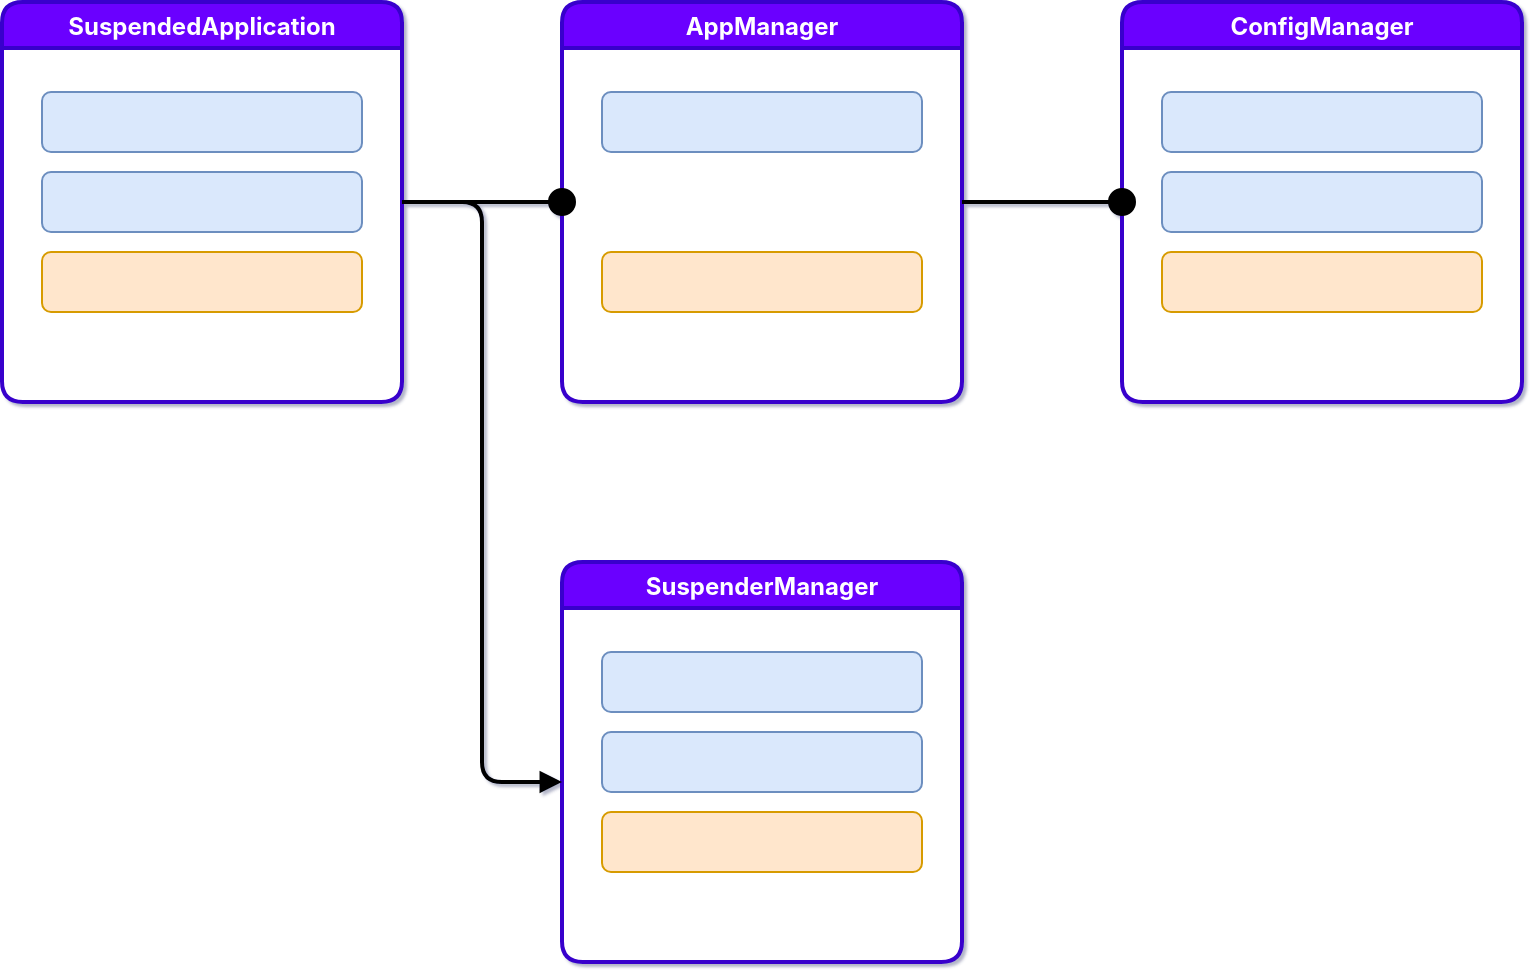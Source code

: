 <mxfile pages="2">
    <diagram id="j1ny3Ss1Q0sh5PDAtYMi" name="flow">
        <mxGraphModel dx="1036" dy="650" grid="1" gridSize="10" guides="1" tooltips="1" connect="1" arrows="1" fold="1" page="1" pageScale="1" pageWidth="1654" pageHeight="1169" math="0" shadow="1">
            <root>
                <mxCell id="9WSpmLzHRRsmoLOSvqGu-0"/>
                <mxCell id="9WSpmLzHRRsmoLOSvqGu-1" parent="9WSpmLzHRRsmoLOSvqGu-0"/>
                <mxCell id="9WSpmLzHRRsmoLOSvqGu-22" value="SuspendedApplication" style="swimlane;fillColor=#6a00ff;strokeColor=#3700CC;fontColor=#ffffff;strokeWidth=2;rounded=1;shadow=0;sketch=0;glass=0;fontFamily=Inter;fontSource=https%3A%2F%2Ffonts.googleapis.com%2Fcss%3Ffamily%3DInter;swimlaneFillColor=#ffffff;startSize=23;" parent="9WSpmLzHRRsmoLOSvqGu-1" vertex="1">
                    <mxGeometry x="80" y="40" width="200" height="200" as="geometry"/>
                </mxCell>
                <mxCell id="2" value="" style="rounded=1;whiteSpace=wrap;html=1;fontFamily=Inter;fontSource=https%3A%2F%2Ffonts.googleapis.com%2Fcss%3Ffamily%3DInter;fillColor=#dae8fc;strokeColor=#6c8ebf;fontColor=#1A1A1A;" parent="9WSpmLzHRRsmoLOSvqGu-22" vertex="1">
                    <mxGeometry x="20" y="45" width="160" height="30" as="geometry"/>
                </mxCell>
                <mxCell id="3" value="" style="rounded=1;whiteSpace=wrap;html=1;fontFamily=Inter;fontSource=https%3A%2F%2Ffonts.googleapis.com%2Fcss%3Ffamily%3DInter;fillColor=#dae8fc;strokeColor=#6c8ebf;fontColor=#1A1A1A;" parent="9WSpmLzHRRsmoLOSvqGu-22" vertex="1">
                    <mxGeometry x="20" y="85" width="160" height="30" as="geometry"/>
                </mxCell>
                <mxCell id="9WSpmLzHRRsmoLOSvqGu-13" value="" style="rounded=1;whiteSpace=wrap;html=1;fontFamily=Inter;fontSource=https%3A%2F%2Ffonts.googleapis.com%2Fcss%3Ffamily%3DInter;fillColor=#ffe6cc;strokeColor=#d79b00;fontColor=#1A1A1A;" parent="9WSpmLzHRRsmoLOSvqGu-22" vertex="1">
                    <mxGeometry x="20" y="125" width="160" height="30" as="geometry"/>
                </mxCell>
                <mxCell id="jxs49lWqhhuUrKM6y8-y-3" value="AppManager" style="swimlane;fillColor=#6a00ff;strokeColor=#3700CC;fontColor=#ffffff;strokeWidth=2;rounded=1;shadow=0;sketch=0;glass=0;fontFamily=Inter;fontSource=https%3A%2F%2Ffonts.googleapis.com%2Fcss%3Ffamily%3DInter;swimlaneFillColor=#ffffff;startSize=23;" vertex="1" parent="9WSpmLzHRRsmoLOSvqGu-1">
                    <mxGeometry x="360" y="40" width="200" height="200" as="geometry"/>
                </mxCell>
                <mxCell id="jxs49lWqhhuUrKM6y8-y-4" value="" style="rounded=1;whiteSpace=wrap;html=1;fontFamily=Inter;fontSource=https%3A%2F%2Ffonts.googleapis.com%2Fcss%3Ffamily%3DInter;fillColor=#dae8fc;strokeColor=#6c8ebf;fontColor=#1A1A1A;" vertex="1" parent="jxs49lWqhhuUrKM6y8-y-3">
                    <mxGeometry x="20" y="45" width="160" height="30" as="geometry"/>
                </mxCell>
                <mxCell id="jxs49lWqhhuUrKM6y8-y-6" value="" style="rounded=1;whiteSpace=wrap;html=1;fontFamily=Inter;fontSource=https%3A%2F%2Ffonts.googleapis.com%2Fcss%3Ffamily%3DInter;fillColor=#ffe6cc;strokeColor=#d79b00;fontColor=#1A1A1A;" vertex="1" parent="jxs49lWqhhuUrKM6y8-y-3">
                    <mxGeometry x="20" y="125" width="160" height="30" as="geometry"/>
                </mxCell>
                <mxCell id="jxs49lWqhhuUrKM6y8-y-7" value="SuspenderManager" style="swimlane;fillColor=#6a00ff;strokeColor=#3700CC;fontColor=#ffffff;strokeWidth=2;rounded=1;shadow=0;sketch=0;glass=0;fontFamily=Inter;fontSource=https%3A%2F%2Ffonts.googleapis.com%2Fcss%3Ffamily%3DInter;swimlaneFillColor=#ffffff;startSize=23;" vertex="1" parent="9WSpmLzHRRsmoLOSvqGu-1">
                    <mxGeometry x="360" y="320" width="200" height="200" as="geometry"/>
                </mxCell>
                <mxCell id="jxs49lWqhhuUrKM6y8-y-8" value="" style="rounded=1;whiteSpace=wrap;html=1;fontFamily=Inter;fontSource=https%3A%2F%2Ffonts.googleapis.com%2Fcss%3Ffamily%3DInter;fillColor=#dae8fc;strokeColor=#6c8ebf;fontColor=#1A1A1A;" vertex="1" parent="jxs49lWqhhuUrKM6y8-y-7">
                    <mxGeometry x="20" y="45" width="160" height="30" as="geometry"/>
                </mxCell>
                <mxCell id="jxs49lWqhhuUrKM6y8-y-9" value="" style="rounded=1;whiteSpace=wrap;html=1;fontFamily=Inter;fontSource=https%3A%2F%2Ffonts.googleapis.com%2Fcss%3Ffamily%3DInter;fillColor=#dae8fc;strokeColor=#6c8ebf;fontColor=#1A1A1A;" vertex="1" parent="jxs49lWqhhuUrKM6y8-y-7">
                    <mxGeometry x="20" y="85" width="160" height="30" as="geometry"/>
                </mxCell>
                <mxCell id="jxs49lWqhhuUrKM6y8-y-10" value="" style="rounded=1;whiteSpace=wrap;html=1;fontFamily=Inter;fontSource=https%3A%2F%2Ffonts.googleapis.com%2Fcss%3Ffamily%3DInter;fillColor=#ffe6cc;strokeColor=#d79b00;fontColor=#1A1A1A;" vertex="1" parent="jxs49lWqhhuUrKM6y8-y-7">
                    <mxGeometry x="20" y="125" width="160" height="30" as="geometry"/>
                </mxCell>
                <mxCell id="jxs49lWqhhuUrKM6y8-y-11" value="ConfigManager" style="swimlane;fillColor=#6a00ff;strokeColor=#3700CC;fontColor=#ffffff;strokeWidth=2;rounded=1;shadow=0;sketch=0;glass=0;fontFamily=Inter;fontSource=https%3A%2F%2Ffonts.googleapis.com%2Fcss%3Ffamily%3DInter;swimlaneFillColor=#ffffff;startSize=23;" vertex="1" parent="9WSpmLzHRRsmoLOSvqGu-1">
                    <mxGeometry x="640" y="40" width="200" height="200" as="geometry"/>
                </mxCell>
                <mxCell id="jxs49lWqhhuUrKM6y8-y-12" value="" style="rounded=1;whiteSpace=wrap;html=1;fontFamily=Inter;fontSource=https%3A%2F%2Ffonts.googleapis.com%2Fcss%3Ffamily%3DInter;fillColor=#dae8fc;strokeColor=#6c8ebf;fontColor=#1A1A1A;" vertex="1" parent="jxs49lWqhhuUrKM6y8-y-11">
                    <mxGeometry x="20" y="45" width="160" height="30" as="geometry"/>
                </mxCell>
                <mxCell id="jxs49lWqhhuUrKM6y8-y-13" value="" style="rounded=1;whiteSpace=wrap;html=1;fontFamily=Inter;fontSource=https%3A%2F%2Ffonts.googleapis.com%2Fcss%3Ffamily%3DInter;fillColor=#dae8fc;strokeColor=#6c8ebf;fontColor=#1A1A1A;" vertex="1" parent="jxs49lWqhhuUrKM6y8-y-11">
                    <mxGeometry x="20" y="85" width="160" height="30" as="geometry"/>
                </mxCell>
                <mxCell id="jxs49lWqhhuUrKM6y8-y-14" value="" style="rounded=1;whiteSpace=wrap;html=1;fontFamily=Inter;fontSource=https%3A%2F%2Ffonts.googleapis.com%2Fcss%3Ffamily%3DInter;fillColor=#ffe6cc;strokeColor=#d79b00;fontColor=#1A1A1A;" vertex="1" parent="jxs49lWqhhuUrKM6y8-y-11">
                    <mxGeometry x="20" y="125" width="160" height="30" as="geometry"/>
                </mxCell>
                <mxCell id="jxs49lWqhhuUrKM6y8-y-15" value="" style="edgeStyle=orthogonalEdgeStyle;rounded=1;orthogonalLoop=1;jettySize=auto;html=1;fontFamily=Inter;fontSource=https%3A%2F%2Ffonts.googleapis.com%2Fcss%3Ffamily%3DInter;strokeWidth=2;endArrow=oval;endFill=1;exitX=1;exitY=0.5;exitDx=0;exitDy=0;endSize=12;startSize=12;" edge="1" parent="9WSpmLzHRRsmoLOSvqGu-1" source="9WSpmLzHRRsmoLOSvqGu-22">
                    <mxGeometry relative="1" as="geometry">
                        <mxPoint x="340" y="360" as="sourcePoint"/>
                        <mxPoint x="360" y="140" as="targetPoint"/>
                    </mxGeometry>
                </mxCell>
                <mxCell id="jxs49lWqhhuUrKM6y8-y-16" value="" style="edgeStyle=orthogonalEdgeStyle;rounded=1;orthogonalLoop=1;jettySize=auto;html=1;fontFamily=Inter;fontSource=https%3A%2F%2Ffonts.googleapis.com%2Fcss%3Ffamily%3DInter;strokeWidth=2;endArrow=block;endFill=1;exitX=1;exitY=0.5;exitDx=0;exitDy=0;" edge="1" parent="9WSpmLzHRRsmoLOSvqGu-1" source="9WSpmLzHRRsmoLOSvqGu-22">
                    <mxGeometry relative="1" as="geometry">
                        <mxPoint x="290" y="150" as="sourcePoint"/>
                        <mxPoint x="360" y="430" as="targetPoint"/>
                        <Array as="points">
                            <mxPoint x="320" y="140"/>
                            <mxPoint x="320" y="430"/>
                        </Array>
                    </mxGeometry>
                </mxCell>
                <mxCell id="jxs49lWqhhuUrKM6y8-y-19" style="edgeStyle=orthogonalEdgeStyle;orthogonalLoop=1;jettySize=auto;html=1;entryX=0;entryY=0.5;entryDx=0;entryDy=0;fontFamily=Inter;fontSource=https%3A%2F%2Ffonts.googleapis.com%2Fcss%3Ffamily%3DInter;endArrow=oval;endFill=1;strokeWidth=2;endSize=12;startSize=12;" edge="1" parent="9WSpmLzHRRsmoLOSvqGu-1" source="jxs49lWqhhuUrKM6y8-y-3" target="jxs49lWqhhuUrKM6y8-y-11">
                    <mxGeometry relative="1" as="geometry"/>
                </mxCell>
            </root>
        </mxGraphModel>
    </diagram>
</mxfile>